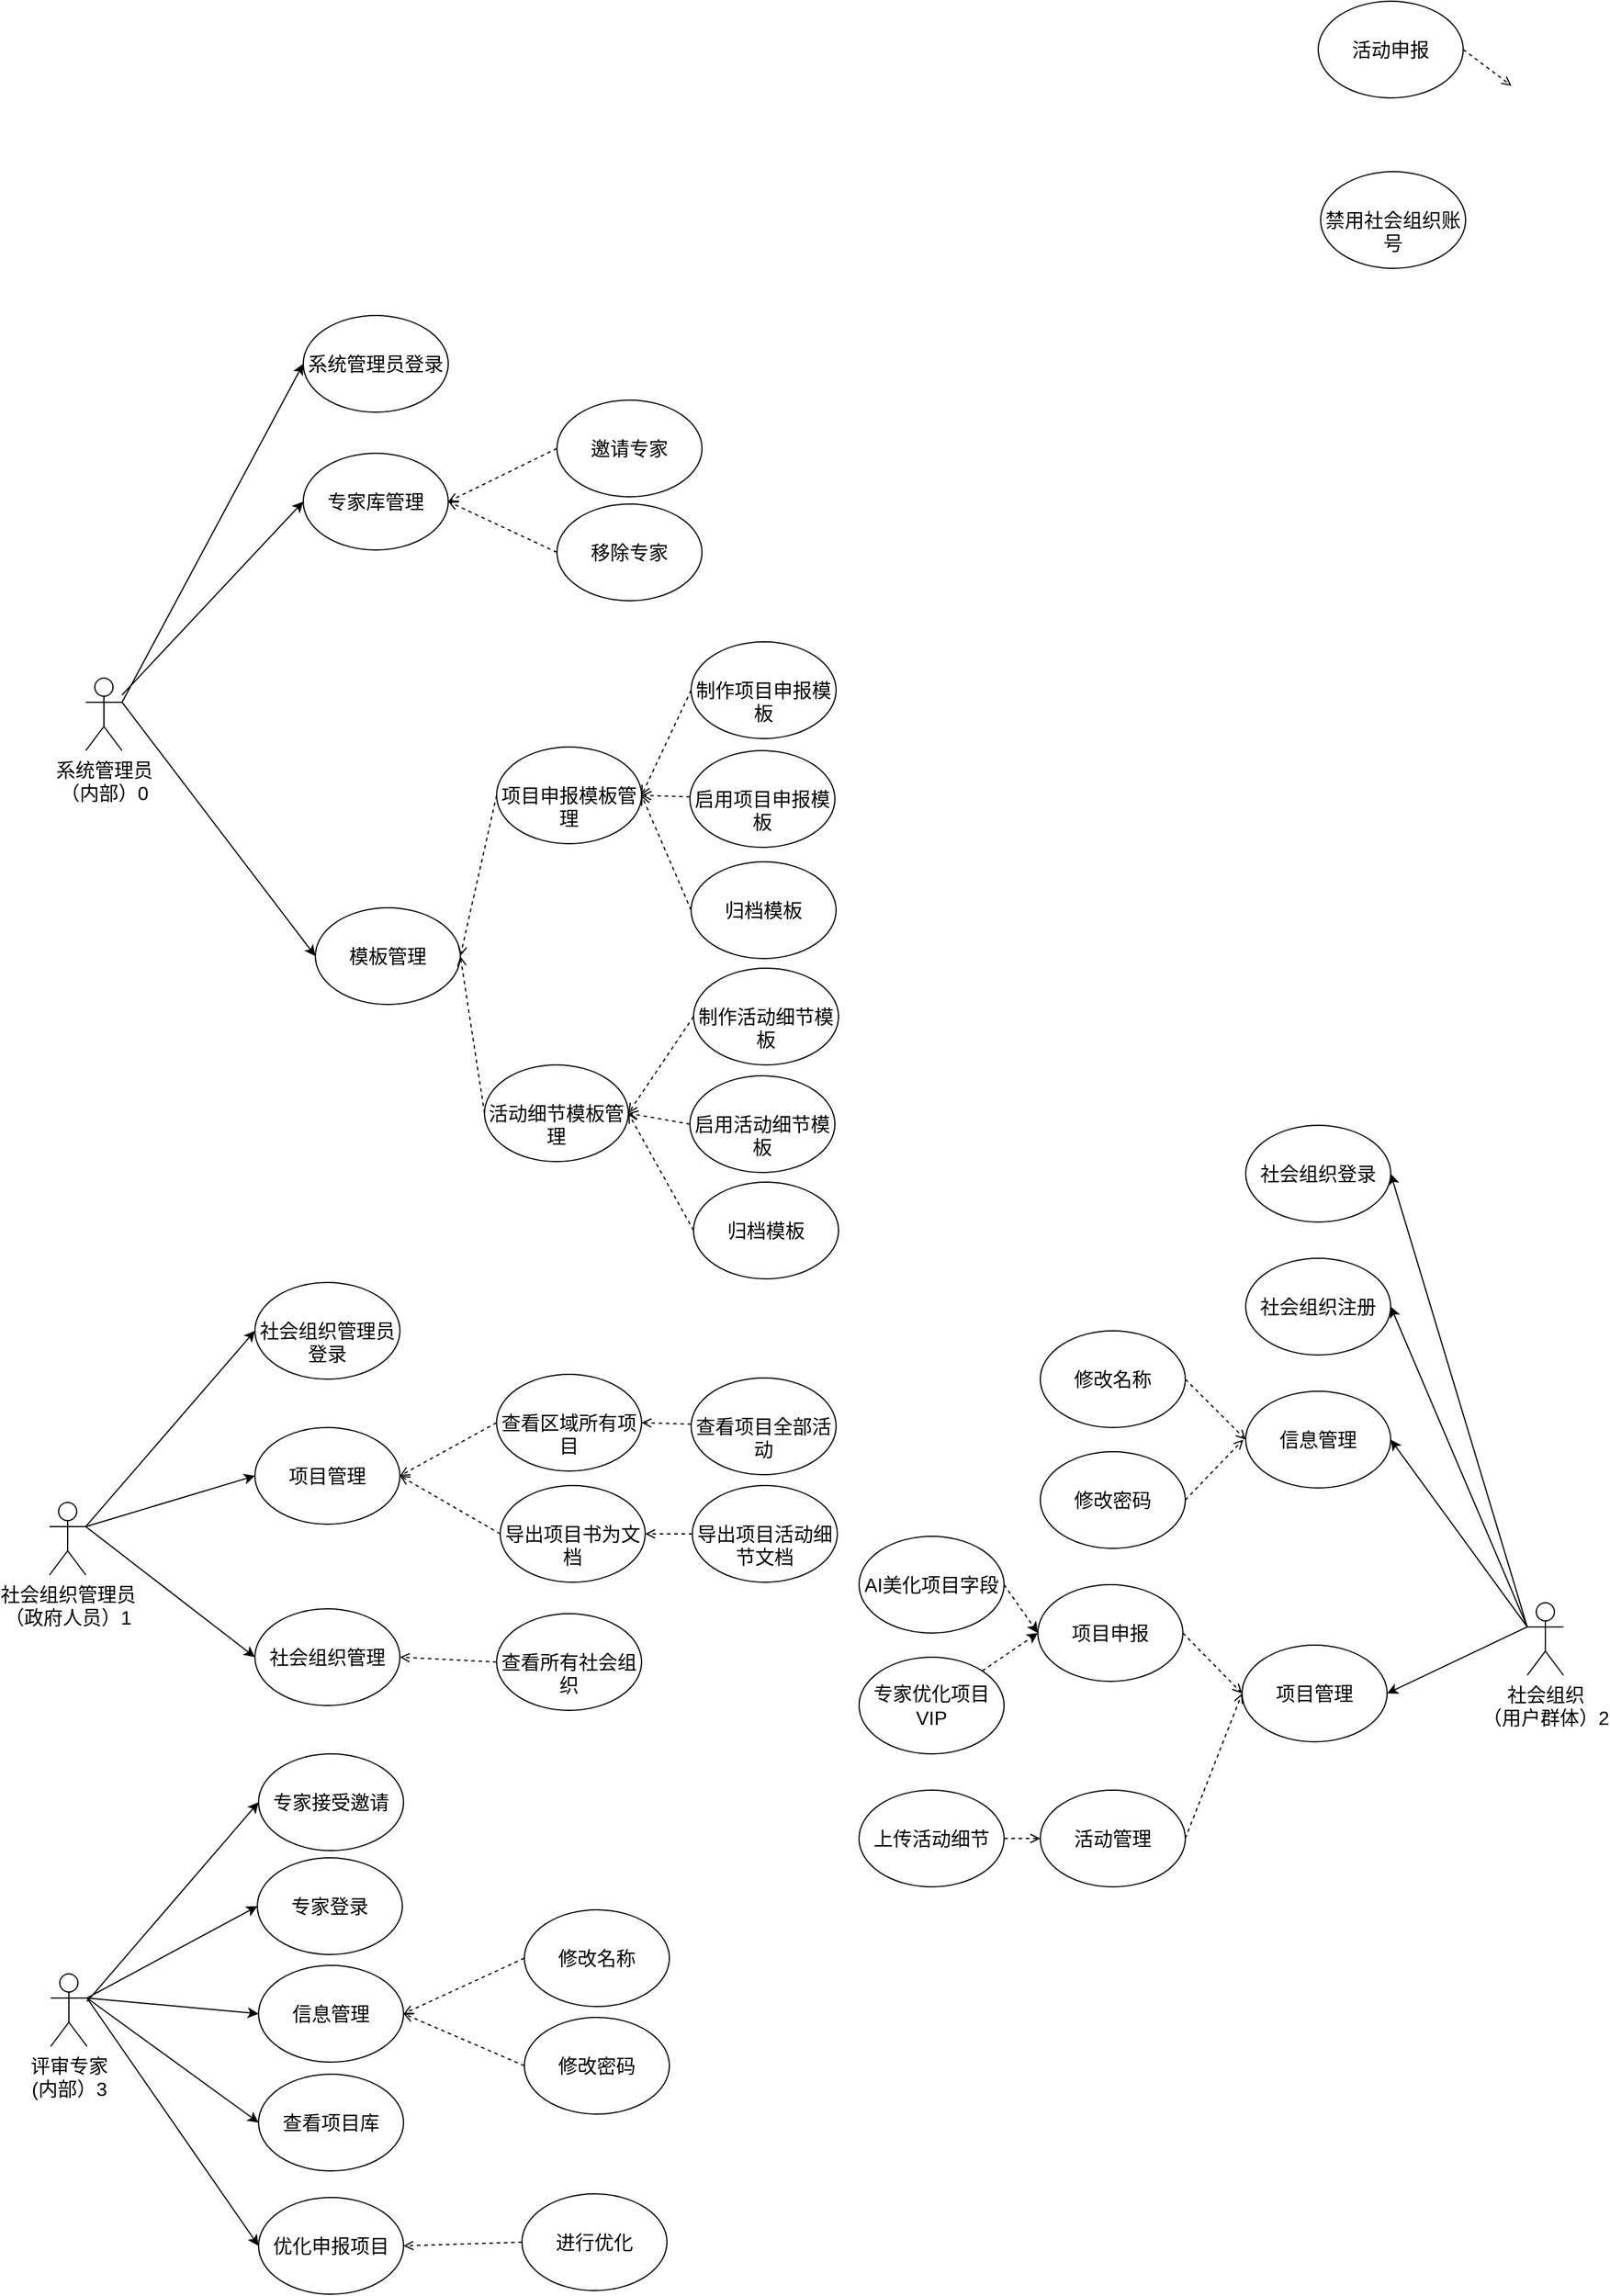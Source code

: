 <mxfile version="25.0.2">
  <diagram name="Page-1" id="0NqRDMZAXWw_qfSmM8XS">
    <mxGraphModel dx="2606" dy="3323" grid="0" gridSize="10" guides="0" tooltips="1" connect="1" arrows="1" fold="1" page="0" pageScale="1" pageWidth="827" pageHeight="1169" math="0" shadow="0">
      <root>
        <mxCell id="0" />
        <mxCell id="1" parent="0" />
        <mxCell id="6dfBTm71OyUCT0kCx_6O-8" style="rounded=0;orthogonalLoop=1;jettySize=auto;html=1;exitX=1;exitY=0.333;exitDx=0;exitDy=0;exitPerimeter=0;entryX=0;entryY=0.5;entryDx=0;entryDy=0;" parent="1" source="6dfBTm71OyUCT0kCx_6O-2" target="6dfBTm71OyUCT0kCx_6O-6" edge="1">
          <mxGeometry relative="1" as="geometry" />
        </mxCell>
        <mxCell id="nAx7xvZWWUwr8eBIahOH-26" style="rounded=0;orthogonalLoop=1;jettySize=auto;html=1;entryX=0;entryY=0.5;entryDx=0;entryDy=0;exitX=1;exitY=0.333;exitDx=0;exitDy=0;exitPerimeter=0;" parent="1" source="6dfBTm71OyUCT0kCx_6O-2" target="nAx7xvZWWUwr8eBIahOH-25" edge="1">
          <mxGeometry relative="1" as="geometry" />
        </mxCell>
        <mxCell id="nAx7xvZWWUwr8eBIahOH-87" style="rounded=0;orthogonalLoop=1;jettySize=auto;html=1;entryX=0;entryY=0.5;entryDx=0;entryDy=0;exitX=1;exitY=0.333;exitDx=0;exitDy=0;exitPerimeter=0;" parent="1" source="6dfBTm71OyUCT0kCx_6O-2" target="nAx7xvZWWUwr8eBIahOH-86" edge="1">
          <mxGeometry relative="1" as="geometry" />
        </mxCell>
        <mxCell id="6dfBTm71OyUCT0kCx_6O-2" value="&lt;font style=&quot;font-size: 16px;&quot;&gt;社会组织管理员&lt;/font&gt;&lt;div&gt;&lt;font style=&quot;font-size: 16px;&quot;&gt;（政府人员）1&lt;/font&gt;&lt;/div&gt;" style="shape=umlActor;verticalLabelPosition=bottom;verticalAlign=top;html=1;outlineConnect=0;" parent="1" vertex="1">
          <mxGeometry x="-310" y="-438" width="30" height="60" as="geometry" />
        </mxCell>
        <mxCell id="nAx7xvZWWUwr8eBIahOH-15" style="rounded=0;orthogonalLoop=1;jettySize=auto;html=1;entryX=0;entryY=0.5;entryDx=0;entryDy=0;exitX=1;exitY=0.333;exitDx=0;exitDy=0;exitPerimeter=0;" parent="1" source="6dfBTm71OyUCT0kCx_6O-3" target="nAx7xvZWWUwr8eBIahOH-14" edge="1">
          <mxGeometry relative="1" as="geometry" />
        </mxCell>
        <mxCell id="nAx7xvZWWUwr8eBIahOH-18" style="rounded=0;orthogonalLoop=1;jettySize=auto;html=1;entryX=0;entryY=0.5;entryDx=0;entryDy=0;exitX=1;exitY=0.333;exitDx=0;exitDy=0;exitPerimeter=0;" parent="1" source="6dfBTm71OyUCT0kCx_6O-3" target="nAx7xvZWWUwr8eBIahOH-17" edge="1">
          <mxGeometry relative="1" as="geometry" />
        </mxCell>
        <mxCell id="nAx7xvZWWUwr8eBIahOH-64" style="rounded=0;orthogonalLoop=1;jettySize=auto;html=1;entryX=0;entryY=0.5;entryDx=0;entryDy=0;exitX=1;exitY=0.383;exitDx=0;exitDy=0;exitPerimeter=0;" parent="1" source="6dfBTm71OyUCT0kCx_6O-3" target="nAx7xvZWWUwr8eBIahOH-62" edge="1">
          <mxGeometry relative="1" as="geometry" />
        </mxCell>
        <mxCell id="nAx7xvZWWUwr8eBIahOH-65" style="rounded=0;orthogonalLoop=1;jettySize=auto;html=1;entryX=0;entryY=0.5;entryDx=0;entryDy=0;exitX=1;exitY=0.333;exitDx=0;exitDy=0;exitPerimeter=0;" parent="1" source="6dfBTm71OyUCT0kCx_6O-3" target="nAx7xvZWWUwr8eBIahOH-63" edge="1">
          <mxGeometry relative="1" as="geometry" />
        </mxCell>
        <mxCell id="nAx7xvZWWUwr8eBIahOH-67" style="rounded=0;orthogonalLoop=1;jettySize=auto;html=1;entryX=0;entryY=0.5;entryDx=0;entryDy=0;exitX=1;exitY=0.333;exitDx=0;exitDy=0;exitPerimeter=0;" parent="1" source="6dfBTm71OyUCT0kCx_6O-3" target="nAx7xvZWWUwr8eBIahOH-66" edge="1">
          <mxGeometry relative="1" as="geometry" />
        </mxCell>
        <mxCell id="6dfBTm71OyUCT0kCx_6O-3" value="&lt;font style=&quot;font-size: 16px;&quot;&gt;评审专家&lt;/font&gt;&lt;div&gt;&lt;font style=&quot;font-size: 16px;&quot;&gt;(内部）3&lt;/font&gt;&lt;/div&gt;" style="shape=umlActor;verticalLabelPosition=bottom;verticalAlign=top;html=1;outlineConnect=0;" parent="1" vertex="1">
          <mxGeometry x="-309" y="-48" width="30" height="60" as="geometry" />
        </mxCell>
        <mxCell id="nAx7xvZWWUwr8eBIahOH-1" style="rounded=0;orthogonalLoop=1;jettySize=auto;html=1;entryX=1;entryY=0.5;entryDx=0;entryDy=0;exitX=0;exitY=0.333;exitDx=0;exitDy=0;exitPerimeter=0;" parent="1" source="6dfBTm71OyUCT0kCx_6O-4" target="6dfBTm71OyUCT0kCx_6O-7" edge="1">
          <mxGeometry relative="1" as="geometry" />
        </mxCell>
        <mxCell id="nAx7xvZWWUwr8eBIahOH-8" style="rounded=0;orthogonalLoop=1;jettySize=auto;html=1;entryX=1;entryY=0.5;entryDx=0;entryDy=0;exitX=0;exitY=0.333;exitDx=0;exitDy=0;exitPerimeter=0;" parent="1" source="6dfBTm71OyUCT0kCx_6O-4" target="nAx7xvZWWUwr8eBIahOH-7" edge="1">
          <mxGeometry relative="1" as="geometry" />
        </mxCell>
        <mxCell id="nAx7xvZWWUwr8eBIahOH-83" style="rounded=0;orthogonalLoop=1;jettySize=auto;html=1;entryX=1;entryY=0.5;entryDx=0;entryDy=0;exitX=0;exitY=0.333;exitDx=0;exitDy=0;exitPerimeter=0;" parent="1" source="6dfBTm71OyUCT0kCx_6O-4" target="nAx7xvZWWUwr8eBIahOH-78" edge="1">
          <mxGeometry relative="1" as="geometry" />
        </mxCell>
        <mxCell id="nAx7xvZWWUwr8eBIahOH-85" style="rounded=0;orthogonalLoop=1;jettySize=auto;html=1;entryX=1;entryY=0.5;entryDx=0;entryDy=0;exitX=0;exitY=0.333;exitDx=0;exitDy=0;exitPerimeter=0;" parent="1" source="6dfBTm71OyUCT0kCx_6O-4" target="nAx7xvZWWUwr8eBIahOH-84" edge="1">
          <mxGeometry relative="1" as="geometry" />
        </mxCell>
        <mxCell id="6dfBTm71OyUCT0kCx_6O-4" value="&lt;font style=&quot;font-size: 16px;&quot;&gt;社会组织&lt;/font&gt;&lt;div&gt;&lt;font style=&quot;font-size: 16px;&quot;&gt;（用户群体）2&lt;/font&gt;&lt;/div&gt;" style="shape=umlActor;verticalLabelPosition=bottom;verticalAlign=top;html=1;outlineConnect=0;" parent="1" vertex="1">
          <mxGeometry x="913" y="-355" width="30" height="60" as="geometry" />
        </mxCell>
        <mxCell id="6dfBTm71OyUCT0kCx_6O-6" value="&lt;div&gt;&lt;font style=&quot;font-size: 16px;&quot;&gt;&lt;br&gt;&lt;/font&gt;&lt;/div&gt;&lt;font style=&quot;font-size: 16px;&quot;&gt;社会组织管理员登录&lt;/font&gt;" style="ellipse;whiteSpace=wrap;html=1;" parent="1" vertex="1">
          <mxGeometry x="-140" y="-620" width="120" height="80" as="geometry" />
        </mxCell>
        <mxCell id="6dfBTm71OyUCT0kCx_6O-7" value="&lt;font style=&quot;font-size: 16px;&quot;&gt;社会组织登录&lt;/font&gt;" style="ellipse;whiteSpace=wrap;html=1;" parent="1" vertex="1">
          <mxGeometry x="680" y="-750" width="120" height="80" as="geometry" />
        </mxCell>
        <mxCell id="nAx7xvZWWUwr8eBIahOH-35" style="rounded=0;orthogonalLoop=1;jettySize=auto;html=1;entryX=0;entryY=0.5;entryDx=0;entryDy=0;exitX=1;exitY=0.5;exitDx=0;exitDy=0;dashed=1;endArrow=open;endFill=0;" parent="1" source="6dfBTm71OyUCT0kCx_6O-9" edge="1">
          <mxGeometry relative="1" as="geometry">
            <mxPoint x="900" y="-1610" as="targetPoint" />
          </mxGeometry>
        </mxCell>
        <mxCell id="6dfBTm71OyUCT0kCx_6O-9" value="&lt;font style=&quot;font-size: 16px;&quot;&gt;活动申报&lt;/font&gt;" style="ellipse;whiteSpace=wrap;html=1;" parent="1" vertex="1">
          <mxGeometry x="740" y="-1680" width="120" height="80" as="geometry" />
        </mxCell>
        <mxCell id="nAx7xvZWWUwr8eBIahOH-10" style="rounded=0;orthogonalLoop=1;jettySize=auto;html=1;entryX=0;entryY=0.5;entryDx=0;entryDy=0;exitX=1;exitY=0.5;exitDx=0;exitDy=0;endArrow=open;endFill=0;dashed=1;" parent="1" source="6dfBTm71OyUCT0kCx_6O-10" target="nAx7xvZWWUwr8eBIahOH-7" edge="1">
          <mxGeometry relative="1" as="geometry">
            <mxPoint x="772" y="-409" as="sourcePoint" />
          </mxGeometry>
        </mxCell>
        <mxCell id="6dfBTm71OyUCT0kCx_6O-10" value="&lt;font style=&quot;font-size: 16px;&quot;&gt;项目申报&lt;/font&gt;" style="ellipse;whiteSpace=wrap;html=1;" parent="1" vertex="1">
          <mxGeometry x="508" y="-370" width="120" height="80" as="geometry" />
        </mxCell>
        <mxCell id="nAx7xvZWWUwr8eBIahOH-33" style="rounded=0;orthogonalLoop=1;jettySize=auto;html=1;entryX=0;entryY=0.5;entryDx=0;entryDy=0;exitX=1;exitY=0.5;exitDx=0;exitDy=0;endArrow=open;endFill=0;dashed=1;" parent="1" source="6dfBTm71OyUCT0kCx_6O-11" target="nAx7xvZWWUwr8eBIahOH-7" edge="1">
          <mxGeometry relative="1" as="geometry" />
        </mxCell>
        <mxCell id="6dfBTm71OyUCT0kCx_6O-11" value="&lt;span style=&quot;font-size: 16px;&quot;&gt;活动管理&lt;/span&gt;" style="ellipse;whiteSpace=wrap;html=1;" parent="1" vertex="1">
          <mxGeometry x="510" y="-200" width="120" height="80" as="geometry" />
        </mxCell>
        <mxCell id="6dfBTm71OyUCT0kCx_6O-13" value="&lt;span style=&quot;font-size: 16px;&quot;&gt;模板管理&lt;/span&gt;" style="ellipse;whiteSpace=wrap;html=1;" parent="1" vertex="1">
          <mxGeometry x="-90" y="-930" width="120" height="80" as="geometry" />
        </mxCell>
        <mxCell id="6dfBTm71OyUCT0kCx_6O-15" value="&lt;font style=&quot;font-size: 16px;&quot;&gt;专家库管理&lt;/font&gt;" style="ellipse;whiteSpace=wrap;html=1;" parent="1" vertex="1">
          <mxGeometry x="-100" y="-1306" width="120" height="80" as="geometry" />
        </mxCell>
        <mxCell id="nAx7xvZWWUwr8eBIahOH-5" style="rounded=0;orthogonalLoop=1;jettySize=auto;html=1;entryX=1;entryY=0.5;entryDx=0;entryDy=0;exitX=0;exitY=0.5;exitDx=0;exitDy=0;dashed=1;endArrow=open;endFill=0;" parent="1" source="nAx7xvZWWUwr8eBIahOH-2" target="6dfBTm71OyUCT0kCx_6O-13" edge="1">
          <mxGeometry relative="1" as="geometry">
            <mxPoint x="27" y="-227" as="targetPoint" />
          </mxGeometry>
        </mxCell>
        <mxCell id="nAx7xvZWWUwr8eBIahOH-2" value="&lt;div&gt;&lt;font style=&quot;font-size: 16px;&quot;&gt;&lt;br&gt;&lt;/font&gt;&lt;/div&gt;&lt;font style=&quot;font-size: 16px;&quot;&gt;项目申报模板管理&lt;/font&gt;" style="ellipse;whiteSpace=wrap;html=1;" parent="1" vertex="1">
          <mxGeometry x="60" y="-1063" width="120" height="80" as="geometry" />
        </mxCell>
        <mxCell id="nAx7xvZWWUwr8eBIahOH-6" style="rounded=0;orthogonalLoop=1;jettySize=auto;html=1;entryX=1;entryY=0.5;entryDx=0;entryDy=0;dashed=1;endArrow=open;endFill=0;exitX=0;exitY=0.5;exitDx=0;exitDy=0;" parent="1" source="nAx7xvZWWUwr8eBIahOH-3" target="6dfBTm71OyUCT0kCx_6O-13" edge="1">
          <mxGeometry relative="1" as="geometry">
            <mxPoint x="30" y="-226.412" as="targetPoint" />
          </mxGeometry>
        </mxCell>
        <mxCell id="nAx7xvZWWUwr8eBIahOH-3" value="&lt;div&gt;&lt;font style=&quot;font-size: 16px;&quot;&gt;&lt;br&gt;&lt;/font&gt;&lt;/div&gt;&lt;font style=&quot;font-size: 16px;&quot;&gt;活动细节模板管理&lt;/font&gt;" style="ellipse;whiteSpace=wrap;html=1;" parent="1" vertex="1">
          <mxGeometry x="50" y="-800" width="119" height="80" as="geometry" />
        </mxCell>
        <mxCell id="nAx7xvZWWUwr8eBIahOH-7" value="&lt;font style=&quot;font-size: 16px;&quot;&gt;项目管理&lt;/font&gt;" style="ellipse;whiteSpace=wrap;html=1;" parent="1" vertex="1">
          <mxGeometry x="677" y="-320" width="120" height="80" as="geometry" />
        </mxCell>
        <mxCell id="nAx7xvZWWUwr8eBIahOH-13" style="rounded=0;orthogonalLoop=1;jettySize=auto;html=1;entryX=1;entryY=0.5;entryDx=0;entryDy=0;exitX=0;exitY=0.5;exitDx=0;exitDy=0;dashed=1;endArrow=open;endFill=0;" parent="1" source="nAx7xvZWWUwr8eBIahOH-11" target="6dfBTm71OyUCT0kCx_6O-15" edge="1">
          <mxGeometry relative="1" as="geometry" />
        </mxCell>
        <mxCell id="nAx7xvZWWUwr8eBIahOH-11" value="&lt;font style=&quot;font-size: 16px;&quot;&gt;邀请专家&lt;/font&gt;" style="ellipse;whiteSpace=wrap;html=1;" parent="1" vertex="1">
          <mxGeometry x="110" y="-1350" width="120" height="80" as="geometry" />
        </mxCell>
        <mxCell id="nAx7xvZWWUwr8eBIahOH-14" value="&lt;font style=&quot;font-size: 16px;&quot;&gt;查看项目库&lt;/font&gt;" style="ellipse;whiteSpace=wrap;html=1;" parent="1" vertex="1">
          <mxGeometry x="-137" y="35" width="120" height="80" as="geometry" />
        </mxCell>
        <mxCell id="nAx7xvZWWUwr8eBIahOH-17" value="&lt;span style=&quot;font-size: 16px;&quot;&gt;优化申报项目&lt;/span&gt;" style="ellipse;whiteSpace=wrap;html=1;" parent="1" vertex="1">
          <mxGeometry x="-137" y="137" width="120" height="80" as="geometry" />
        </mxCell>
        <mxCell id="nAx7xvZWWUwr8eBIahOH-24" style="rounded=0;orthogonalLoop=1;jettySize=auto;html=1;entryX=1;entryY=0.5;entryDx=0;entryDy=0;exitX=0;exitY=0.5;exitDx=0;exitDy=0;endArrow=open;endFill=0;dashed=1;" parent="1" source="nAx7xvZWWUwr8eBIahOH-21" target="nAx7xvZWWUwr8eBIahOH-17" edge="1">
          <mxGeometry relative="1" as="geometry" />
        </mxCell>
        <mxCell id="nAx7xvZWWUwr8eBIahOH-21" value="&lt;span style=&quot;font-size: 16px;&quot;&gt;进行优化&lt;/span&gt;" style="ellipse;whiteSpace=wrap;html=1;" parent="1" vertex="1">
          <mxGeometry x="81" y="134" width="120" height="80" as="geometry" />
        </mxCell>
        <mxCell id="nAx7xvZWWUwr8eBIahOH-25" value="&lt;font style=&quot;font-size: 16px;&quot;&gt;项目管理&lt;/font&gt;" style="ellipse;whiteSpace=wrap;html=1;" parent="1" vertex="1">
          <mxGeometry x="-140" y="-500" width="120" height="80" as="geometry" />
        </mxCell>
        <mxCell id="nAx7xvZWWUwr8eBIahOH-29" style="rounded=0;orthogonalLoop=1;jettySize=auto;html=1;entryX=1;entryY=0.5;entryDx=0;entryDy=0;exitX=0;exitY=0.5;exitDx=0;exitDy=0;dashed=1;endArrow=open;endFill=0;" parent="1" source="nAx7xvZWWUwr8eBIahOH-27" target="nAx7xvZWWUwr8eBIahOH-25" edge="1">
          <mxGeometry relative="1" as="geometry" />
        </mxCell>
        <mxCell id="nAx7xvZWWUwr8eBIahOH-27" value="&lt;div&gt;&lt;font style=&quot;font-size: 16px;&quot;&gt;&lt;br&gt;&lt;/font&gt;&lt;/div&gt;&lt;font style=&quot;font-size: 16px;&quot;&gt;导出项目书为文档&lt;/font&gt;" style="ellipse;whiteSpace=wrap;html=1;" parent="1" vertex="1">
          <mxGeometry x="63" y="-452" width="120" height="80" as="geometry" />
        </mxCell>
        <mxCell id="nAx7xvZWWUwr8eBIahOH-37" style="rounded=0;orthogonalLoop=1;jettySize=auto;html=1;entryX=0;entryY=0.5;entryDx=0;entryDy=0;dashed=1;endArrow=open;endFill=0;exitX=1;exitY=0.5;exitDx=0;exitDy=0;" parent="1" source="nAx7xvZWWUwr8eBIahOH-36" target="6dfBTm71OyUCT0kCx_6O-11" edge="1">
          <mxGeometry relative="1" as="geometry" />
        </mxCell>
        <mxCell id="nAx7xvZWWUwr8eBIahOH-36" value="&lt;font style=&quot;font-size: 16px;&quot;&gt;上传活动细节&lt;/font&gt;" style="ellipse;whiteSpace=wrap;html=1;" parent="1" vertex="1">
          <mxGeometry x="360" y="-200" width="120" height="80" as="geometry" />
        </mxCell>
        <mxCell id="nAx7xvZWWUwr8eBIahOH-40" style="rounded=0;orthogonalLoop=1;jettySize=auto;html=1;entryX=1;entryY=0.5;entryDx=0;entryDy=0;exitX=0;exitY=0.5;exitDx=0;exitDy=0;dashed=1;endArrow=open;endFill=0;" parent="1" source="nAx7xvZWWUwr8eBIahOH-38" target="nAx7xvZWWUwr8eBIahOH-2" edge="1">
          <mxGeometry relative="1" as="geometry" />
        </mxCell>
        <mxCell id="nAx7xvZWWUwr8eBIahOH-38" value="&lt;div&gt;&lt;font style=&quot;font-size: 16px;&quot;&gt;&lt;br&gt;&lt;/font&gt;&lt;/div&gt;&lt;font style=&quot;font-size: 16px;&quot;&gt;制作项目申报模板&lt;/font&gt;" style="ellipse;whiteSpace=wrap;html=1;" parent="1" vertex="1">
          <mxGeometry x="221" y="-1150" width="120" height="80" as="geometry" />
        </mxCell>
        <mxCell id="nAx7xvZWWUwr8eBIahOH-43" style="rounded=0;orthogonalLoop=1;jettySize=auto;html=1;entryX=1;entryY=0.5;entryDx=0;entryDy=0;dashed=1;endArrow=open;endFill=0;" parent="1" source="nAx7xvZWWUwr8eBIahOH-41" target="nAx7xvZWWUwr8eBIahOH-2" edge="1">
          <mxGeometry relative="1" as="geometry" />
        </mxCell>
        <mxCell id="nAx7xvZWWUwr8eBIahOH-41" value="&lt;div&gt;&lt;font style=&quot;font-size: 16px;&quot;&gt;&lt;br&gt;&lt;/font&gt;&lt;/div&gt;&lt;font style=&quot;font-size: 16px;&quot;&gt;启用项目申报模板&lt;/font&gt;" style="ellipse;whiteSpace=wrap;html=1;" parent="1" vertex="1">
          <mxGeometry x="220" y="-1060" width="120" height="80" as="geometry" />
        </mxCell>
        <mxCell id="nAx7xvZWWUwr8eBIahOH-44" style="rounded=0;orthogonalLoop=1;jettySize=auto;html=1;entryX=1;entryY=0.5;entryDx=0;entryDy=0;exitX=0;exitY=0.5;exitDx=0;exitDy=0;dashed=1;endArrow=open;endFill=0;" parent="1" source="nAx7xvZWWUwr8eBIahOH-42" target="nAx7xvZWWUwr8eBIahOH-2" edge="1">
          <mxGeometry relative="1" as="geometry" />
        </mxCell>
        <mxCell id="nAx7xvZWWUwr8eBIahOH-42" value="&lt;font style=&quot;font-size: 16px;&quot;&gt;归档模板&lt;/font&gt;" style="ellipse;whiteSpace=wrap;html=1;" parent="1" vertex="1">
          <mxGeometry x="221" y="-968" width="120" height="80" as="geometry" />
        </mxCell>
        <mxCell id="nAx7xvZWWUwr8eBIahOH-45" style="rounded=0;orthogonalLoop=1;jettySize=auto;html=1;entryX=1;entryY=0.5;entryDx=0;entryDy=0;exitX=0;exitY=0.5;exitDx=0;exitDy=0;dashed=1;endArrow=open;endFill=0;" parent="1" source="nAx7xvZWWUwr8eBIahOH-46" target="nAx7xvZWWUwr8eBIahOH-3" edge="1">
          <mxGeometry relative="1" as="geometry">
            <mxPoint x="131" y="-334" as="targetPoint" />
            <mxPoint x="222" y="-455.0" as="sourcePoint" />
          </mxGeometry>
        </mxCell>
        <mxCell id="nAx7xvZWWUwr8eBIahOH-46" value="&lt;div&gt;&lt;font style=&quot;font-size: 16px;&quot;&gt;&lt;br&gt;&lt;/font&gt;&lt;/div&gt;&lt;font style=&quot;font-size: 16px;&quot;&gt;制作活动细节模板&lt;/font&gt;" style="ellipse;whiteSpace=wrap;html=1;" parent="1" vertex="1">
          <mxGeometry x="223" y="-880" width="120" height="80" as="geometry" />
        </mxCell>
        <mxCell id="nAx7xvZWWUwr8eBIahOH-47" style="rounded=0;orthogonalLoop=1;jettySize=auto;html=1;entryX=1;entryY=0.5;entryDx=0;entryDy=0;exitX=0;exitY=0.5;exitDx=0;exitDy=0;dashed=1;endArrow=open;endFill=0;" parent="1" source="nAx7xvZWWUwr8eBIahOH-48" target="nAx7xvZWWUwr8eBIahOH-3" edge="1">
          <mxGeometry relative="1" as="geometry">
            <mxPoint x="131" y="-334" as="targetPoint" />
          </mxGeometry>
        </mxCell>
        <mxCell id="nAx7xvZWWUwr8eBIahOH-48" value="&lt;div&gt;&lt;font style=&quot;font-size: 16px;&quot;&gt;&lt;br&gt;&lt;/font&gt;&lt;/div&gt;&lt;font style=&quot;font-size: 16px;&quot;&gt;启用活动细节模板&lt;/font&gt;" style="ellipse;whiteSpace=wrap;html=1;" parent="1" vertex="1">
          <mxGeometry x="220" y="-791" width="120" height="80" as="geometry" />
        </mxCell>
        <mxCell id="nAx7xvZWWUwr8eBIahOH-49" style="rounded=0;orthogonalLoop=1;jettySize=auto;html=1;exitX=0;exitY=0.5;exitDx=0;exitDy=0;dashed=1;endArrow=open;endFill=0;entryX=1;entryY=0.5;entryDx=0;entryDy=0;" parent="1" source="nAx7xvZWWUwr8eBIahOH-50" edge="1" target="nAx7xvZWWUwr8eBIahOH-3">
          <mxGeometry relative="1" as="geometry">
            <mxPoint x="124" y="-463" as="targetPoint" />
          </mxGeometry>
        </mxCell>
        <mxCell id="nAx7xvZWWUwr8eBIahOH-50" value="&lt;font style=&quot;font-size: 16px;&quot;&gt;归档模板&lt;/font&gt;" style="ellipse;whiteSpace=wrap;html=1;" parent="1" vertex="1">
          <mxGeometry x="223" y="-703" width="120" height="80" as="geometry" />
        </mxCell>
        <mxCell id="nAx7xvZWWUwr8eBIahOH-53" style="rounded=0;orthogonalLoop=1;jettySize=auto;html=1;entryX=1;entryY=0.5;entryDx=0;entryDy=0;exitX=0;exitY=0.5;exitDx=0;exitDy=0;dashed=1;endArrow=open;endFill=0;" parent="1" source="nAx7xvZWWUwr8eBIahOH-52" target="6dfBTm71OyUCT0kCx_6O-15" edge="1">
          <mxGeometry relative="1" as="geometry" />
        </mxCell>
        <mxCell id="nAx7xvZWWUwr8eBIahOH-52" value="&lt;font style=&quot;font-size: 16px;&quot;&gt;移除专家&lt;/font&gt;" style="ellipse;whiteSpace=wrap;html=1;" parent="1" vertex="1">
          <mxGeometry x="110" y="-1264" width="120" height="80" as="geometry" />
        </mxCell>
        <mxCell id="nAx7xvZWWUwr8eBIahOH-55" style="rounded=0;orthogonalLoop=1;jettySize=auto;html=1;entryX=1;entryY=0.5;entryDx=0;entryDy=0;dashed=1;endArrow=open;endFill=0;exitX=0;exitY=0.5;exitDx=0;exitDy=0;" parent="1" source="nAx7xvZWWUwr8eBIahOH-54" target="nAx7xvZWWUwr8eBIahOH-25" edge="1">
          <mxGeometry relative="1" as="geometry" />
        </mxCell>
        <mxCell id="nAx7xvZWWUwr8eBIahOH-54" value="&lt;div&gt;&lt;font style=&quot;font-size: 16px;&quot;&gt;&lt;br&gt;&lt;/font&gt;&lt;/div&gt;&lt;font style=&quot;font-size: 16px;&quot;&gt;查看区域所有项目&lt;/font&gt;" style="ellipse;whiteSpace=wrap;html=1;" parent="1" vertex="1">
          <mxGeometry x="60" y="-544" width="120" height="80" as="geometry" />
        </mxCell>
        <mxCell id="nAx7xvZWWUwr8eBIahOH-58" style="rounded=0;orthogonalLoop=1;jettySize=auto;html=1;entryX=1;entryY=0.5;entryDx=0;entryDy=0;dashed=1;endArrow=open;endFill=0;" parent="1" source="nAx7xvZWWUwr8eBIahOH-56" target="nAx7xvZWWUwr8eBIahOH-54" edge="1">
          <mxGeometry relative="1" as="geometry" />
        </mxCell>
        <mxCell id="nAx7xvZWWUwr8eBIahOH-56" value="&lt;div&gt;&lt;font style=&quot;font-size: 16px;&quot;&gt;&lt;br&gt;&lt;/font&gt;&lt;/div&gt;&lt;font style=&quot;font-size: 16px;&quot;&gt;查看项目全部活动&lt;/font&gt;" style="ellipse;whiteSpace=wrap;html=1;" parent="1" vertex="1">
          <mxGeometry x="221" y="-541" width="120" height="80" as="geometry" />
        </mxCell>
        <mxCell id="nAx7xvZWWUwr8eBIahOH-59" style="rounded=0;orthogonalLoop=1;jettySize=auto;html=1;entryX=1;entryY=0.5;entryDx=0;entryDy=0;dashed=1;endArrow=open;endFill=0;" parent="1" source="nAx7xvZWWUwr8eBIahOH-57" target="nAx7xvZWWUwr8eBIahOH-27" edge="1">
          <mxGeometry relative="1" as="geometry" />
        </mxCell>
        <mxCell id="nAx7xvZWWUwr8eBIahOH-57" value="&lt;div&gt;&lt;font style=&quot;font-size: 16px;&quot;&gt;&lt;br&gt;&lt;/font&gt;&lt;/div&gt;&lt;font style=&quot;font-size: 16px;&quot;&gt;导出项目活动细节文档&lt;/font&gt;" style="ellipse;whiteSpace=wrap;html=1;" parent="1" vertex="1">
          <mxGeometry x="222" y="-452" width="120" height="80" as="geometry" />
        </mxCell>
        <mxCell id="nAx7xvZWWUwr8eBIahOH-62" value="&lt;font style=&quot;font-size: 16px;&quot;&gt;专家接受邀请&lt;/font&gt;" style="ellipse;whiteSpace=wrap;html=1;" parent="1" vertex="1">
          <mxGeometry x="-137" y="-230" width="120" height="80" as="geometry" />
        </mxCell>
        <mxCell id="nAx7xvZWWUwr8eBIahOH-63" value="&lt;font style=&quot;font-size: 16px;&quot;&gt;专家登录&lt;/font&gt;" style="ellipse;whiteSpace=wrap;html=1;" parent="1" vertex="1">
          <mxGeometry x="-138" y="-144" width="120" height="80" as="geometry" />
        </mxCell>
        <mxCell id="nAx7xvZWWUwr8eBIahOH-66" value="&lt;font style=&quot;font-size: 16px;&quot;&gt;信息管理&lt;/font&gt;" style="ellipse;whiteSpace=wrap;html=1;" parent="1" vertex="1">
          <mxGeometry x="-137" y="-55" width="120" height="80" as="geometry" />
        </mxCell>
        <mxCell id="nAx7xvZWWUwr8eBIahOH-70" style="rounded=0;orthogonalLoop=1;jettySize=auto;html=1;entryX=1;entryY=0.5;entryDx=0;entryDy=0;dashed=1;endArrow=open;endFill=0;exitX=0;exitY=0.5;exitDx=0;exitDy=0;" parent="1" source="nAx7xvZWWUwr8eBIahOH-68" target="nAx7xvZWWUwr8eBIahOH-66" edge="1">
          <mxGeometry relative="1" as="geometry" />
        </mxCell>
        <mxCell id="nAx7xvZWWUwr8eBIahOH-68" value="&lt;font style=&quot;font-size: 16px;&quot;&gt;修改名称&lt;/font&gt;" style="ellipse;whiteSpace=wrap;html=1;" parent="1" vertex="1">
          <mxGeometry x="83" y="-101" width="120" height="80" as="geometry" />
        </mxCell>
        <mxCell id="nAx7xvZWWUwr8eBIahOH-71" style="rounded=0;orthogonalLoop=1;jettySize=auto;html=1;entryX=1;entryY=0.5;entryDx=0;entryDy=0;dashed=1;endArrow=open;endFill=0;exitX=0;exitY=0.5;exitDx=0;exitDy=0;" parent="1" source="nAx7xvZWWUwr8eBIahOH-69" target="nAx7xvZWWUwr8eBIahOH-66" edge="1">
          <mxGeometry relative="1" as="geometry" />
        </mxCell>
        <mxCell id="nAx7xvZWWUwr8eBIahOH-69" value="&lt;font style=&quot;font-size: 16px;&quot;&gt;修改密码&lt;/font&gt;" style="ellipse;whiteSpace=wrap;html=1;" parent="1" vertex="1">
          <mxGeometry x="83" y="-12" width="120" height="80" as="geometry" />
        </mxCell>
        <mxCell id="nAx7xvZWWUwr8eBIahOH-78" value="&lt;font style=&quot;font-size: 16px;&quot;&gt;信息管理&lt;/font&gt;" style="ellipse;whiteSpace=wrap;html=1;" parent="1" vertex="1">
          <mxGeometry x="680" y="-530" width="120" height="80" as="geometry" />
        </mxCell>
        <mxCell id="nAx7xvZWWUwr8eBIahOH-79" style="rounded=0;orthogonalLoop=1;jettySize=auto;html=1;entryX=0;entryY=0.5;entryDx=0;entryDy=0;dashed=1;endArrow=open;endFill=0;exitX=1;exitY=0.5;exitDx=0;exitDy=0;" parent="1" source="nAx7xvZWWUwr8eBIahOH-80" target="nAx7xvZWWUwr8eBIahOH-78" edge="1">
          <mxGeometry relative="1" as="geometry" />
        </mxCell>
        <mxCell id="nAx7xvZWWUwr8eBIahOH-80" value="&lt;font style=&quot;font-size: 16px;&quot;&gt;修改名称&lt;/font&gt;" style="ellipse;whiteSpace=wrap;html=1;" parent="1" vertex="1">
          <mxGeometry x="510" y="-580" width="120" height="80" as="geometry" />
        </mxCell>
        <mxCell id="nAx7xvZWWUwr8eBIahOH-81" style="rounded=0;orthogonalLoop=1;jettySize=auto;html=1;dashed=1;endArrow=open;endFill=0;exitX=1;exitY=0.5;exitDx=0;exitDy=0;" parent="1" source="nAx7xvZWWUwr8eBIahOH-82" edge="1">
          <mxGeometry relative="1" as="geometry">
            <mxPoint x="678" y="-490" as="targetPoint" />
          </mxGeometry>
        </mxCell>
        <mxCell id="nAx7xvZWWUwr8eBIahOH-82" value="&lt;font style=&quot;font-size: 16px;&quot;&gt;修改密码&lt;/font&gt;" style="ellipse;whiteSpace=wrap;html=1;" parent="1" vertex="1">
          <mxGeometry x="510" y="-480" width="120" height="80" as="geometry" />
        </mxCell>
        <mxCell id="nAx7xvZWWUwr8eBIahOH-84" value="&lt;span style=&quot;font-size: 16px;&quot;&gt;社会组织注册&lt;/span&gt;" style="ellipse;whiteSpace=wrap;html=1;" parent="1" vertex="1">
          <mxGeometry x="680" y="-640" width="120" height="80" as="geometry" />
        </mxCell>
        <mxCell id="nAx7xvZWWUwr8eBIahOH-86" value="&lt;font style=&quot;font-size: 16px;&quot;&gt;社会组织管理&lt;/font&gt;" style="ellipse;whiteSpace=wrap;html=1;" parent="1" vertex="1">
          <mxGeometry x="-140" y="-350" width="120" height="80" as="geometry" />
        </mxCell>
        <mxCell id="nAx7xvZWWUwr8eBIahOH-90" style="rounded=0;orthogonalLoop=1;jettySize=auto;html=1;entryX=1;entryY=0.5;entryDx=0;entryDy=0;endArrow=open;endFill=0;dashed=1;exitX=0;exitY=0.5;exitDx=0;exitDy=0;" parent="1" source="nAx7xvZWWUwr8eBIahOH-88" target="nAx7xvZWWUwr8eBIahOH-86" edge="1">
          <mxGeometry relative="1" as="geometry" />
        </mxCell>
        <mxCell id="nAx7xvZWWUwr8eBIahOH-88" value="&lt;div&gt;&lt;font style=&quot;font-size: 16px;&quot;&gt;&lt;br&gt;&lt;/font&gt;&lt;/div&gt;&lt;font style=&quot;font-size: 16px;&quot;&gt;查看所有社会组织&lt;/font&gt;" style="ellipse;whiteSpace=wrap;html=1;" parent="1" vertex="1">
          <mxGeometry x="60" y="-346" width="120" height="80" as="geometry" />
        </mxCell>
        <mxCell id="nAx7xvZWWUwr8eBIahOH-91" value="&lt;div&gt;&lt;font style=&quot;font-size: 16px;&quot;&gt;&lt;br&gt;&lt;/font&gt;&lt;/div&gt;&lt;font style=&quot;font-size: 16px;&quot;&gt;禁用社会组织账号&lt;/font&gt;" style="ellipse;whiteSpace=wrap;html=1;" parent="1" vertex="1">
          <mxGeometry x="742" y="-1539" width="120" height="80" as="geometry" />
        </mxCell>
        <mxCell id="paF9IsCoqRaDz2D7nvKr-4" style="rounded=0;orthogonalLoop=1;jettySize=auto;html=1;entryX=0;entryY=0.5;entryDx=0;entryDy=0;dashed=1;exitX=1;exitY=0.5;exitDx=0;exitDy=0;" edge="1" parent="1" source="paF9IsCoqRaDz2D7nvKr-2" target="6dfBTm71OyUCT0kCx_6O-10">
          <mxGeometry relative="1" as="geometry" />
        </mxCell>
        <mxCell id="paF9IsCoqRaDz2D7nvKr-2" value="&lt;font style=&quot;font-size: 16px;&quot;&gt;AI美化项目字段&lt;/font&gt;" style="ellipse;whiteSpace=wrap;html=1;" vertex="1" parent="1">
          <mxGeometry x="360" y="-410" width="120" height="80" as="geometry" />
        </mxCell>
        <mxCell id="paF9IsCoqRaDz2D7nvKr-6" style="rounded=0;orthogonalLoop=1;jettySize=auto;html=1;entryX=0;entryY=0.5;entryDx=0;entryDy=0;dashed=1;" edge="1" parent="1" source="paF9IsCoqRaDz2D7nvKr-5" target="6dfBTm71OyUCT0kCx_6O-10">
          <mxGeometry relative="1" as="geometry" />
        </mxCell>
        <mxCell id="paF9IsCoqRaDz2D7nvKr-5" value="&lt;span style=&quot;font-size: 16px;&quot;&gt;专家优化项目&lt;/span&gt;&lt;div&gt;&lt;span style=&quot;font-size: 16px;&quot;&gt;VIP&lt;/span&gt;&lt;/div&gt;" style="ellipse;whiteSpace=wrap;html=1;" vertex="1" parent="1">
          <mxGeometry x="360" y="-310" width="120" height="80" as="geometry" />
        </mxCell>
        <mxCell id="paF9IsCoqRaDz2D7nvKr-9" style="rounded=0;orthogonalLoop=1;jettySize=auto;html=1;entryX=0;entryY=0.5;entryDx=0;entryDy=0;exitX=1;exitY=0.333;exitDx=0;exitDy=0;exitPerimeter=0;" edge="1" parent="1" source="paF9IsCoqRaDz2D7nvKr-7" target="paF9IsCoqRaDz2D7nvKr-8">
          <mxGeometry relative="1" as="geometry" />
        </mxCell>
        <mxCell id="paF9IsCoqRaDz2D7nvKr-10" style="rounded=0;orthogonalLoop=1;jettySize=auto;html=1;entryX=0;entryY=0.5;entryDx=0;entryDy=0;" edge="1" parent="1" source="paF9IsCoqRaDz2D7nvKr-7" target="6dfBTm71OyUCT0kCx_6O-15">
          <mxGeometry relative="1" as="geometry" />
        </mxCell>
        <mxCell id="paF9IsCoqRaDz2D7nvKr-11" style="rounded=0;orthogonalLoop=1;jettySize=auto;html=1;entryX=0;entryY=0.5;entryDx=0;entryDy=0;exitX=1;exitY=0.333;exitDx=0;exitDy=0;exitPerimeter=0;" edge="1" parent="1" source="paF9IsCoqRaDz2D7nvKr-7" target="6dfBTm71OyUCT0kCx_6O-13">
          <mxGeometry relative="1" as="geometry" />
        </mxCell>
        <mxCell id="paF9IsCoqRaDz2D7nvKr-7" value="&lt;span style=&quot;font-size: 16px;&quot;&gt;系统管理员&lt;/span&gt;&lt;div&gt;&lt;span style=&quot;font-size: 16px;&quot;&gt;（内部）0&lt;/span&gt;&lt;/div&gt;" style="shape=umlActor;verticalLabelPosition=bottom;verticalAlign=top;html=1;outlineConnect=0;" vertex="1" parent="1">
          <mxGeometry x="-280" y="-1120" width="30" height="60" as="geometry" />
        </mxCell>
        <mxCell id="paF9IsCoqRaDz2D7nvKr-8" value="&lt;div&gt;&lt;span style=&quot;font-size: 16px; background-color: initial;&quot;&gt;系统管理员登录&lt;/span&gt;&lt;br&gt;&lt;/div&gt;" style="ellipse;whiteSpace=wrap;html=1;" vertex="1" parent="1">
          <mxGeometry x="-100" y="-1420" width="120" height="80" as="geometry" />
        </mxCell>
      </root>
    </mxGraphModel>
  </diagram>
</mxfile>
